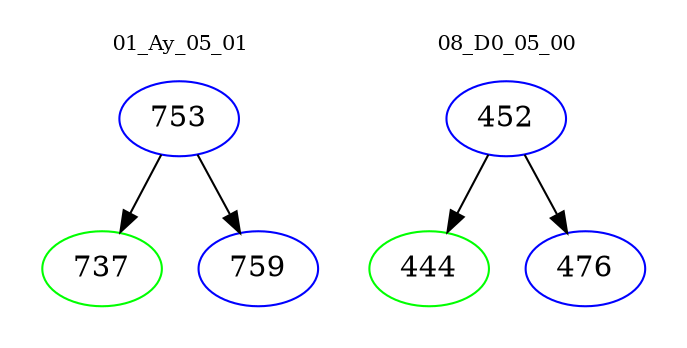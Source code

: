 digraph{
subgraph cluster_0 {
color = white
label = "01_Ay_05_01";
fontsize=10;
T0_753 [label="753", color="blue"]
T0_753 -> T0_737 [color="black"]
T0_737 [label="737", color="green"]
T0_753 -> T0_759 [color="black"]
T0_759 [label="759", color="blue"]
}
subgraph cluster_1 {
color = white
label = "08_D0_05_00";
fontsize=10;
T1_452 [label="452", color="blue"]
T1_452 -> T1_444 [color="black"]
T1_444 [label="444", color="green"]
T1_452 -> T1_476 [color="black"]
T1_476 [label="476", color="blue"]
}
}
